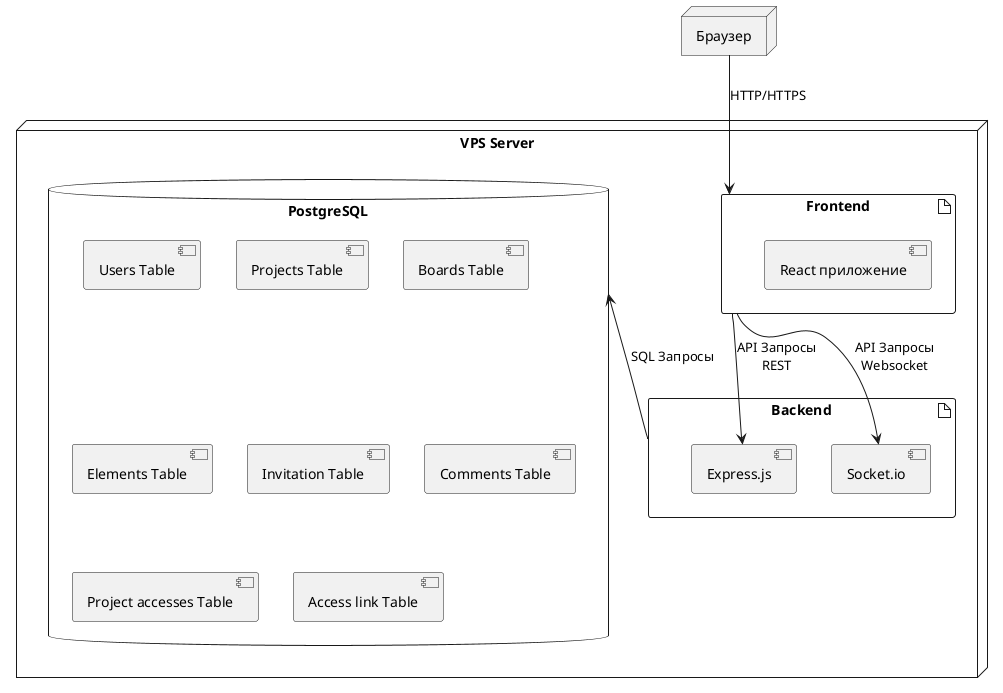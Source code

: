 @startuml DeploymentDiagram

node "VPS Server" as server {
    artifact "Frontend" as frontend {
    [React приложение]
    ' [Vite]
    }

    artifact "Backend" as backend {
    [Express.js]
    [Socket.io]
    ' [PostgreSQL Client]
    }

    database "PostgreSQL" as postgres {
    [Users Table]
    [Projects Table]
    [Boards Table]
    [Elements Table]
    [Invitation Table]
    [Comments Table]
    [Project accesses Table]
    [Access link Table]
    }
}

node Браузер as browser
    

browser --> frontend : HTTP/HTTPS
frontend --> [Express.js] : API Запросы\nREST
frontend --> [Socket.io] : API Запросы\nWebsocket
backend -up-> postgres : SQL Запросы

' server .up. frontend
' server .up. backend
' server .up. postgres


' note top of postgres
'   Database Schema:
'   - users
'   - projects
'   - boards
'   - elements
' end note

@enduml
